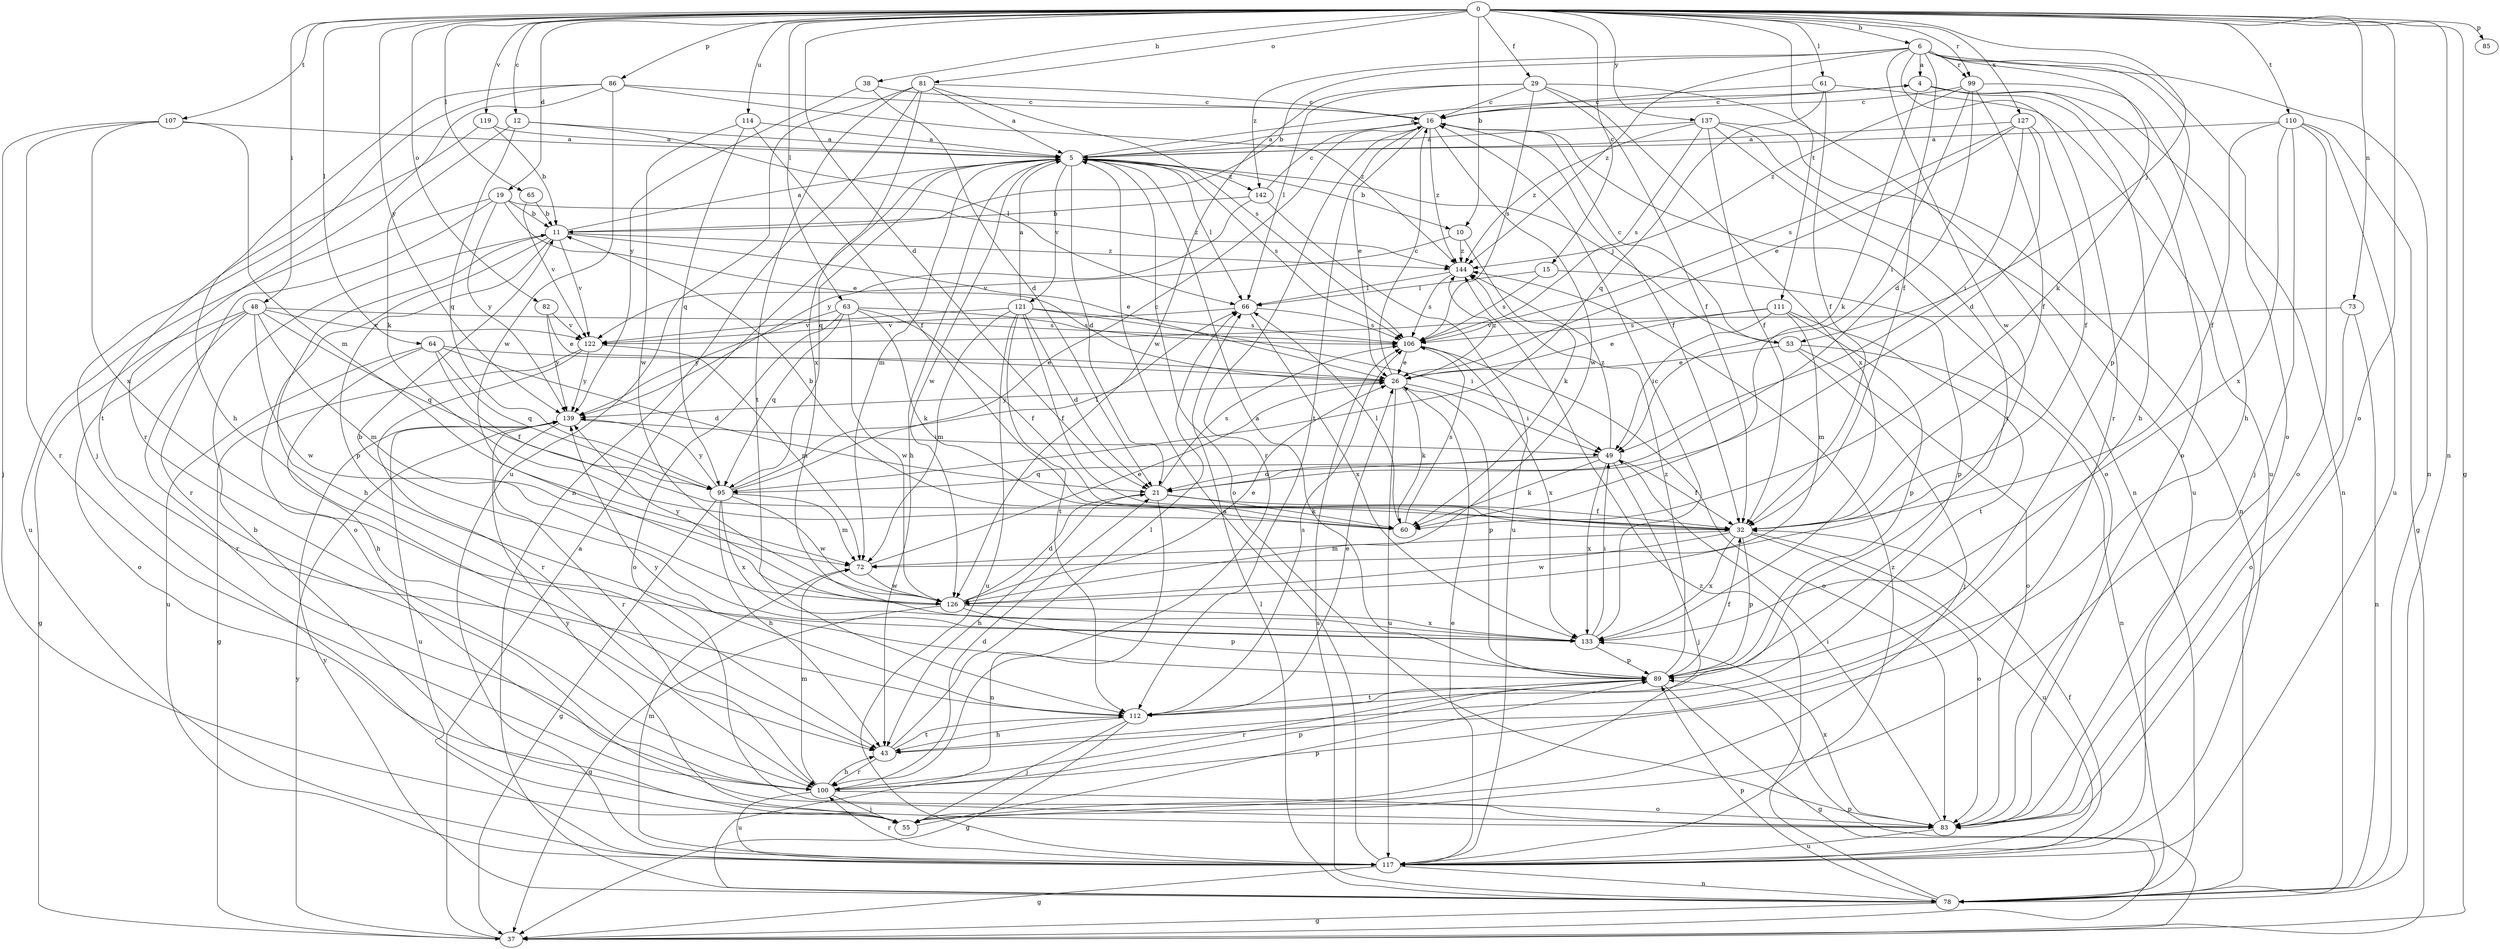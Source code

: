 strict digraph  {
0;
4;
5;
6;
10;
11;
12;
15;
16;
19;
21;
26;
29;
32;
37;
38;
43;
48;
49;
53;
55;
60;
61;
63;
64;
65;
66;
72;
73;
78;
81;
82;
83;
85;
86;
89;
95;
99;
100;
106;
107;
110;
111;
112;
114;
117;
119;
121;
122;
126;
127;
133;
137;
139;
142;
144;
0 -> 6  [label=b];
0 -> 10  [label=b];
0 -> 12  [label=c];
0 -> 15  [label=c];
0 -> 19  [label=d];
0 -> 21  [label=d];
0 -> 29  [label=f];
0 -> 37  [label=g];
0 -> 38  [label=h];
0 -> 48  [label=i];
0 -> 53  [label=j];
0 -> 61  [label=l];
0 -> 63  [label=l];
0 -> 64  [label=l];
0 -> 65  [label=l];
0 -> 73  [label=n];
0 -> 78  [label=n];
0 -> 81  [label=o];
0 -> 82  [label=o];
0 -> 83  [label=o];
0 -> 85  [label=p];
0 -> 86  [label=p];
0 -> 99  [label=r];
0 -> 107  [label=t];
0 -> 110  [label=t];
0 -> 111  [label=t];
0 -> 114  [label=u];
0 -> 119  [label=v];
0 -> 127  [label=x];
0 -> 137  [label=y];
0 -> 139  [label=y];
4 -> 16  [label=c];
4 -> 43  [label=h];
4 -> 60  [label=k];
4 -> 78  [label=n];
4 -> 83  [label=o];
5 -> 4  [label=a];
5 -> 10  [label=b];
5 -> 21  [label=d];
5 -> 43  [label=h];
5 -> 53  [label=j];
5 -> 66  [label=l];
5 -> 72  [label=m];
5 -> 83  [label=o];
5 -> 95  [label=q];
5 -> 106  [label=s];
5 -> 121  [label=v];
5 -> 126  [label=w];
5 -> 142  [label=z];
6 -> 4  [label=a];
6 -> 11  [label=b];
6 -> 32  [label=f];
6 -> 60  [label=k];
6 -> 78  [label=n];
6 -> 83  [label=o];
6 -> 89  [label=p];
6 -> 99  [label=r];
6 -> 100  [label=r];
6 -> 126  [label=w];
6 -> 142  [label=z];
6 -> 144  [label=z];
10 -> 60  [label=k];
10 -> 122  [label=v];
10 -> 144  [label=z];
11 -> 5  [label=a];
11 -> 26  [label=e];
11 -> 43  [label=h];
11 -> 83  [label=o];
11 -> 89  [label=p];
11 -> 122  [label=v];
11 -> 144  [label=z];
12 -> 5  [label=a];
12 -> 60  [label=k];
12 -> 66  [label=l];
12 -> 95  [label=q];
15 -> 66  [label=l];
15 -> 89  [label=p];
15 -> 106  [label=s];
16 -> 5  [label=a];
16 -> 26  [label=e];
16 -> 32  [label=f];
16 -> 83  [label=o];
16 -> 100  [label=r];
16 -> 112  [label=t];
16 -> 126  [label=w];
16 -> 144  [label=z];
19 -> 11  [label=b];
19 -> 26  [label=e];
19 -> 100  [label=r];
19 -> 117  [label=u];
19 -> 139  [label=y];
19 -> 144  [label=z];
21 -> 32  [label=f];
21 -> 43  [label=h];
21 -> 60  [label=k];
21 -> 78  [label=n];
21 -> 106  [label=s];
26 -> 16  [label=c];
26 -> 49  [label=i];
26 -> 60  [label=k];
26 -> 89  [label=p];
26 -> 117  [label=u];
26 -> 139  [label=y];
26 -> 144  [label=z];
29 -> 16  [label=c];
29 -> 32  [label=f];
29 -> 66  [label=l];
29 -> 78  [label=n];
29 -> 106  [label=s];
29 -> 126  [label=w];
29 -> 133  [label=x];
32 -> 72  [label=m];
32 -> 83  [label=o];
32 -> 89  [label=p];
32 -> 117  [label=u];
32 -> 126  [label=w];
32 -> 133  [label=x];
37 -> 5  [label=a];
37 -> 89  [label=p];
37 -> 139  [label=y];
38 -> 16  [label=c];
38 -> 21  [label=d];
38 -> 139  [label=y];
43 -> 66  [label=l];
43 -> 100  [label=r];
43 -> 112  [label=t];
48 -> 37  [label=g];
48 -> 72  [label=m];
48 -> 83  [label=o];
48 -> 95  [label=q];
48 -> 100  [label=r];
48 -> 106  [label=s];
48 -> 122  [label=v];
48 -> 126  [label=w];
49 -> 21  [label=d];
49 -> 32  [label=f];
49 -> 55  [label=j];
49 -> 60  [label=k];
49 -> 95  [label=q];
49 -> 133  [label=x];
49 -> 144  [label=z];
53 -> 16  [label=c];
53 -> 26  [label=e];
53 -> 55  [label=j];
53 -> 78  [label=n];
53 -> 83  [label=o];
55 -> 11  [label=b];
55 -> 89  [label=p];
55 -> 139  [label=y];
60 -> 11  [label=b];
60 -> 66  [label=l];
60 -> 106  [label=s];
61 -> 16  [label=c];
61 -> 32  [label=f];
61 -> 95  [label=q];
61 -> 117  [label=u];
63 -> 32  [label=f];
63 -> 60  [label=k];
63 -> 83  [label=o];
63 -> 95  [label=q];
63 -> 106  [label=s];
63 -> 126  [label=w];
63 -> 139  [label=y];
64 -> 21  [label=d];
64 -> 26  [label=e];
64 -> 32  [label=f];
64 -> 43  [label=h];
64 -> 95  [label=q];
64 -> 117  [label=u];
65 -> 11  [label=b];
65 -> 122  [label=v];
66 -> 106  [label=s];
66 -> 122  [label=v];
66 -> 133  [label=x];
72 -> 26  [label=e];
72 -> 126  [label=w];
73 -> 78  [label=n];
73 -> 83  [label=o];
73 -> 122  [label=v];
78 -> 37  [label=g];
78 -> 66  [label=l];
78 -> 89  [label=p];
78 -> 106  [label=s];
78 -> 139  [label=y];
78 -> 144  [label=z];
81 -> 5  [label=a];
81 -> 16  [label=c];
81 -> 78  [label=n];
81 -> 106  [label=s];
81 -> 112  [label=t];
81 -> 117  [label=u];
81 -> 133  [label=x];
82 -> 26  [label=e];
82 -> 122  [label=v];
82 -> 139  [label=y];
83 -> 49  [label=i];
83 -> 117  [label=u];
83 -> 133  [label=x];
86 -> 16  [label=c];
86 -> 43  [label=h];
86 -> 55  [label=j];
86 -> 100  [label=r];
86 -> 126  [label=w];
86 -> 144  [label=z];
89 -> 5  [label=a];
89 -> 32  [label=f];
89 -> 37  [label=g];
89 -> 100  [label=r];
89 -> 112  [label=t];
89 -> 144  [label=z];
95 -> 16  [label=c];
95 -> 37  [label=g];
95 -> 43  [label=h];
95 -> 66  [label=l];
95 -> 72  [label=m];
95 -> 126  [label=w];
95 -> 133  [label=x];
95 -> 139  [label=y];
99 -> 16  [label=c];
99 -> 21  [label=d];
99 -> 32  [label=f];
99 -> 43  [label=h];
99 -> 49  [label=i];
99 -> 144  [label=z];
100 -> 21  [label=d];
100 -> 43  [label=h];
100 -> 55  [label=j];
100 -> 72  [label=m];
100 -> 83  [label=o];
100 -> 89  [label=p];
100 -> 117  [label=u];
106 -> 26  [label=e];
106 -> 83  [label=o];
106 -> 133  [label=x];
107 -> 5  [label=a];
107 -> 55  [label=j];
107 -> 72  [label=m];
107 -> 100  [label=r];
107 -> 133  [label=x];
110 -> 5  [label=a];
110 -> 32  [label=f];
110 -> 37  [label=g];
110 -> 55  [label=j];
110 -> 83  [label=o];
110 -> 117  [label=u];
110 -> 133  [label=x];
111 -> 26  [label=e];
111 -> 49  [label=i];
111 -> 72  [label=m];
111 -> 89  [label=p];
111 -> 106  [label=s];
111 -> 112  [label=t];
112 -> 26  [label=e];
112 -> 37  [label=g];
112 -> 43  [label=h];
112 -> 55  [label=j];
112 -> 106  [label=s];
112 -> 139  [label=y];
114 -> 5  [label=a];
114 -> 32  [label=f];
114 -> 95  [label=q];
114 -> 126  [label=w];
117 -> 5  [label=a];
117 -> 26  [label=e];
117 -> 32  [label=f];
117 -> 37  [label=g];
117 -> 72  [label=m];
117 -> 78  [label=n];
117 -> 100  [label=r];
117 -> 144  [label=z];
119 -> 5  [label=a];
119 -> 11  [label=b];
119 -> 112  [label=t];
121 -> 5  [label=a];
121 -> 21  [label=d];
121 -> 32  [label=f];
121 -> 49  [label=i];
121 -> 72  [label=m];
121 -> 106  [label=s];
121 -> 112  [label=t];
121 -> 117  [label=u];
121 -> 122  [label=v];
122 -> 37  [label=g];
122 -> 72  [label=m];
122 -> 100  [label=r];
122 -> 139  [label=y];
126 -> 21  [label=d];
126 -> 26  [label=e];
126 -> 37  [label=g];
126 -> 89  [label=p];
126 -> 133  [label=x];
126 -> 139  [label=y];
127 -> 5  [label=a];
127 -> 21  [label=d];
127 -> 26  [label=e];
127 -> 32  [label=f];
127 -> 49  [label=i];
127 -> 106  [label=s];
133 -> 11  [label=b];
133 -> 16  [label=c];
133 -> 49  [label=i];
133 -> 89  [label=p];
137 -> 5  [label=a];
137 -> 32  [label=f];
137 -> 78  [label=n];
137 -> 106  [label=s];
137 -> 112  [label=t];
137 -> 117  [label=u];
137 -> 144  [label=z];
139 -> 49  [label=i];
139 -> 100  [label=r];
139 -> 117  [label=u];
142 -> 11  [label=b];
142 -> 16  [label=c];
142 -> 117  [label=u];
142 -> 139  [label=y];
144 -> 66  [label=l];
144 -> 106  [label=s];
}
